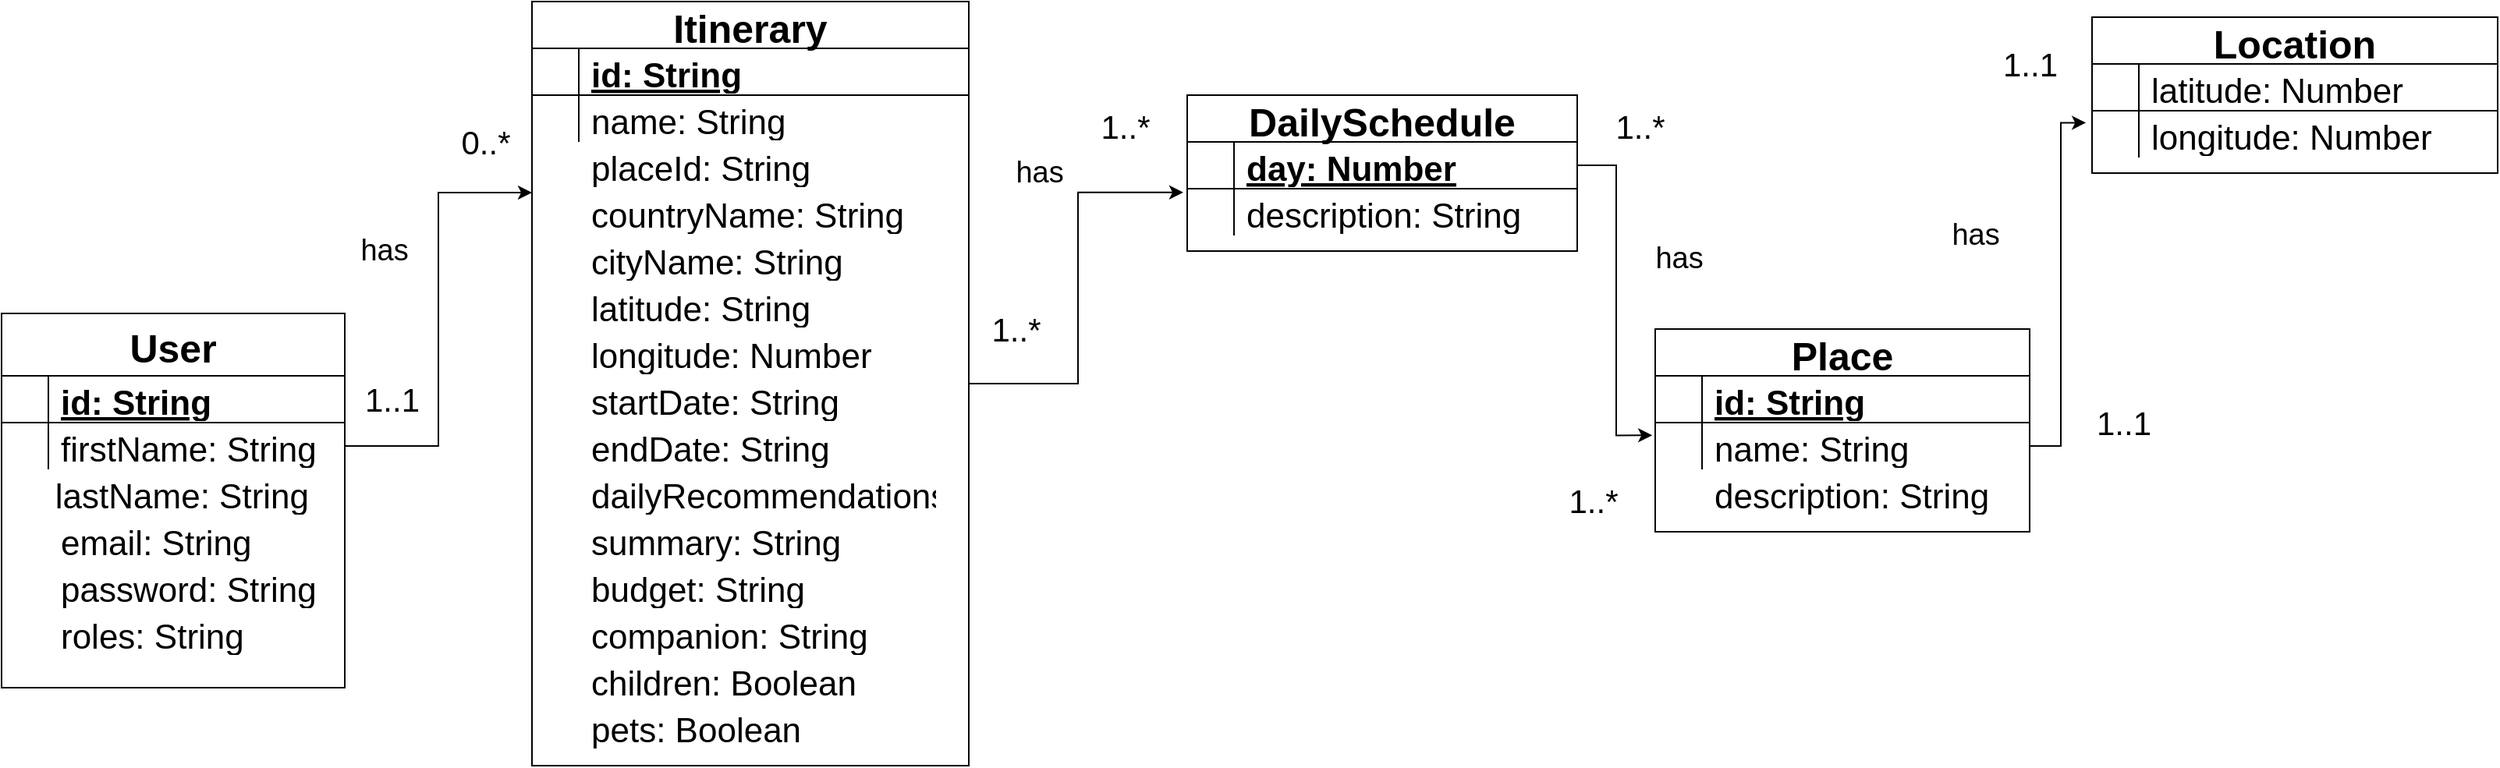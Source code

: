 <mxfile version="24.6.2" type="device">
  <diagram id="R2lEEEUBdFMjLlhIrx00" name="Page-1">
    <mxGraphModel dx="1102" dy="912" grid="1" gridSize="10" guides="1" tooltips="1" connect="1" arrows="1" fold="1" page="1" pageScale="1" pageWidth="1600" pageHeight="1200" math="0" shadow="0" extFonts="Permanent Marker^https://fonts.googleapis.com/css?family=Permanent+Marker">
      <root>
        <mxCell id="0" />
        <mxCell id="1" parent="0" />
        <mxCell id="C-vyLk0tnHw3VtMMgP7b-2" value="Itinerary" style="shape=table;startSize=30;container=1;collapsible=1;childLayout=tableLayout;fixedRows=1;rowLines=0;fontStyle=1;align=center;resizeLast=1;fontSize=25;" parent="1" vertex="1">
          <mxGeometry x="420" y="140" width="280" height="490" as="geometry" />
        </mxCell>
        <mxCell id="C-vyLk0tnHw3VtMMgP7b-3" value="" style="shape=partialRectangle;collapsible=0;dropTarget=0;pointerEvents=0;fillColor=none;points=[[0,0.5],[1,0.5]];portConstraint=eastwest;top=0;left=0;right=0;bottom=1;fontSize=22;" parent="C-vyLk0tnHw3VtMMgP7b-2" vertex="1">
          <mxGeometry y="30" width="280" height="30" as="geometry" />
        </mxCell>
        <mxCell id="C-vyLk0tnHw3VtMMgP7b-4" value="" style="shape=partialRectangle;overflow=hidden;connectable=0;fillColor=none;top=0;left=0;bottom=0;right=0;fontStyle=1;fontSize=22;" parent="C-vyLk0tnHw3VtMMgP7b-3" vertex="1">
          <mxGeometry width="30" height="30" as="geometry">
            <mxRectangle width="30" height="30" as="alternateBounds" />
          </mxGeometry>
        </mxCell>
        <mxCell id="C-vyLk0tnHw3VtMMgP7b-5" value="id: String" style="shape=partialRectangle;overflow=hidden;connectable=0;fillColor=none;top=0;left=0;bottom=0;right=0;align=left;spacingLeft=6;fontStyle=5;fontSize=22;" parent="C-vyLk0tnHw3VtMMgP7b-3" vertex="1">
          <mxGeometry x="30" width="250" height="30" as="geometry">
            <mxRectangle width="250" height="30" as="alternateBounds" />
          </mxGeometry>
        </mxCell>
        <mxCell id="C-vyLk0tnHw3VtMMgP7b-9" value="" style="shape=partialRectangle;collapsible=0;dropTarget=0;pointerEvents=0;fillColor=none;points=[[0,0.5],[1,0.5]];portConstraint=eastwest;top=0;left=0;right=0;bottom=0;fontSize=22;" parent="C-vyLk0tnHw3VtMMgP7b-2" vertex="1">
          <mxGeometry y="60" width="280" height="30" as="geometry" />
        </mxCell>
        <mxCell id="C-vyLk0tnHw3VtMMgP7b-10" value="" style="shape=partialRectangle;overflow=hidden;connectable=0;fillColor=none;top=0;left=0;bottom=0;right=0;fontSize=22;" parent="C-vyLk0tnHw3VtMMgP7b-9" vertex="1">
          <mxGeometry width="30" height="30" as="geometry">
            <mxRectangle width="30" height="30" as="alternateBounds" />
          </mxGeometry>
        </mxCell>
        <mxCell id="C-vyLk0tnHw3VtMMgP7b-11" value="name: String" style="shape=partialRectangle;overflow=hidden;connectable=0;fillColor=none;top=0;left=0;bottom=0;right=0;align=left;spacingLeft=6;fontSize=22;" parent="C-vyLk0tnHw3VtMMgP7b-9" vertex="1">
          <mxGeometry x="30" width="250" height="30" as="geometry">
            <mxRectangle width="250" height="30" as="alternateBounds" />
          </mxGeometry>
        </mxCell>
        <mxCell id="TV35qd-w5zxghrNep7Ll-91" style="edgeStyle=orthogonalEdgeStyle;rounded=0;orthogonalLoop=1;jettySize=auto;html=1;exitX=0.75;exitY=0;exitDx=0;exitDy=0;" edge="1" parent="1" source="C-vyLk0tnHw3VtMMgP7b-23">
          <mxGeometry relative="1" as="geometry">
            <mxPoint x="270" y="350" as="targetPoint" />
          </mxGeometry>
        </mxCell>
        <mxCell id="C-vyLk0tnHw3VtMMgP7b-23" value="User" style="shape=table;startSize=40;container=1;collapsible=1;childLayout=tableLayout;fixedRows=1;rowLines=0;fontStyle=1;align=center;resizeLast=1;fontSize=25;" parent="1" vertex="1">
          <mxGeometry x="80" y="340" width="220" height="240" as="geometry" />
        </mxCell>
        <mxCell id="C-vyLk0tnHw3VtMMgP7b-24" value="" style="shape=partialRectangle;collapsible=0;dropTarget=0;pointerEvents=0;fillColor=none;points=[[0,0.5],[1,0.5]];portConstraint=eastwest;top=0;left=0;right=0;bottom=1;fontSize=22;" parent="C-vyLk0tnHw3VtMMgP7b-23" vertex="1">
          <mxGeometry y="40" width="220" height="30" as="geometry" />
        </mxCell>
        <mxCell id="C-vyLk0tnHw3VtMMgP7b-25" value="" style="shape=partialRectangle;overflow=hidden;connectable=0;fillColor=none;top=0;left=0;bottom=0;right=0;fontStyle=1;fontSize=22;" parent="C-vyLk0tnHw3VtMMgP7b-24" vertex="1">
          <mxGeometry width="30" height="30" as="geometry">
            <mxRectangle width="30" height="30" as="alternateBounds" />
          </mxGeometry>
        </mxCell>
        <mxCell id="C-vyLk0tnHw3VtMMgP7b-26" value="id: String" style="shape=partialRectangle;overflow=hidden;connectable=0;fillColor=none;top=0;left=0;bottom=0;right=0;align=left;spacingLeft=6;fontStyle=5;fontSize=22;" parent="C-vyLk0tnHw3VtMMgP7b-24" vertex="1">
          <mxGeometry x="30" width="190" height="30" as="geometry">
            <mxRectangle width="190" height="30" as="alternateBounds" />
          </mxGeometry>
        </mxCell>
        <mxCell id="C-vyLk0tnHw3VtMMgP7b-27" value="" style="shape=partialRectangle;collapsible=0;dropTarget=0;pointerEvents=0;fillColor=none;points=[[0,0.5],[1,0.5]];portConstraint=eastwest;top=0;left=0;right=0;bottom=0;fontSize=22;" parent="C-vyLk0tnHw3VtMMgP7b-23" vertex="1">
          <mxGeometry y="70" width="220" height="30" as="geometry" />
        </mxCell>
        <mxCell id="C-vyLk0tnHw3VtMMgP7b-28" value="" style="shape=partialRectangle;overflow=hidden;connectable=0;fillColor=none;top=0;left=0;bottom=0;right=0;fontSize=22;" parent="C-vyLk0tnHw3VtMMgP7b-27" vertex="1">
          <mxGeometry width="30" height="30" as="geometry">
            <mxRectangle width="30" height="30" as="alternateBounds" />
          </mxGeometry>
        </mxCell>
        <mxCell id="C-vyLk0tnHw3VtMMgP7b-29" value="firstName: String" style="shape=partialRectangle;overflow=hidden;connectable=0;fillColor=none;top=0;left=0;bottom=0;right=0;align=left;spacingLeft=6;fontSize=22;" parent="C-vyLk0tnHw3VtMMgP7b-27" vertex="1">
          <mxGeometry x="30" width="190" height="30" as="geometry">
            <mxRectangle width="190" height="30" as="alternateBounds" />
          </mxGeometry>
        </mxCell>
        <mxCell id="TV35qd-w5zxghrNep7Ll-1" value="" style="shape=partialRectangle;collapsible=0;dropTarget=0;pointerEvents=0;fillColor=none;points=[[0,0.5],[1,0.5]];portConstraint=eastwest;top=0;left=0;right=0;bottom=0;fontSize=22;" vertex="1" parent="1">
          <mxGeometry x="80" y="440" width="220" height="30" as="geometry" />
        </mxCell>
        <mxCell id="TV35qd-w5zxghrNep7Ll-2" value="" style="shape=partialRectangle;overflow=hidden;connectable=0;fillColor=none;top=0;left=0;bottom=0;right=0;fontSize=22;" vertex="1" parent="TV35qd-w5zxghrNep7Ll-1">
          <mxGeometry width="26.4" height="30" as="geometry">
            <mxRectangle width="30" height="30" as="alternateBounds" />
          </mxGeometry>
        </mxCell>
        <mxCell id="TV35qd-w5zxghrNep7Ll-3" value="lastName: String" style="shape=partialRectangle;overflow=hidden;connectable=0;fillColor=none;top=0;left=0;bottom=0;right=0;align=left;spacingLeft=6;fontSize=22;" vertex="1" parent="TV35qd-w5zxghrNep7Ll-1">
          <mxGeometry x="26.4" width="193.6" height="30" as="geometry">
            <mxRectangle width="220" height="30" as="alternateBounds" />
          </mxGeometry>
        </mxCell>
        <mxCell id="TV35qd-w5zxghrNep7Ll-4" value="" style="shape=partialRectangle;collapsible=0;dropTarget=0;pointerEvents=0;fillColor=none;points=[[0,0.5],[1,0.5]];portConstraint=eastwest;top=0;left=0;right=0;bottom=0;fontSize=22;" vertex="1" parent="1">
          <mxGeometry x="80" y="470" width="250" height="30" as="geometry" />
        </mxCell>
        <mxCell id="TV35qd-w5zxghrNep7Ll-5" value="" style="shape=partialRectangle;overflow=hidden;connectable=0;fillColor=none;top=0;left=0;bottom=0;right=0;fontSize=22;" vertex="1" parent="TV35qd-w5zxghrNep7Ll-4">
          <mxGeometry width="30" height="30" as="geometry">
            <mxRectangle width="30" height="30" as="alternateBounds" />
          </mxGeometry>
        </mxCell>
        <mxCell id="TV35qd-w5zxghrNep7Ll-6" value="email: String" style="shape=partialRectangle;overflow=hidden;connectable=0;fillColor=none;top=0;left=0;bottom=0;right=0;align=left;spacingLeft=6;fontSize=22;" vertex="1" parent="TV35qd-w5zxghrNep7Ll-4">
          <mxGeometry x="30" width="220" height="30" as="geometry">
            <mxRectangle width="220" height="30" as="alternateBounds" />
          </mxGeometry>
        </mxCell>
        <mxCell id="TV35qd-w5zxghrNep7Ll-7" value="" style="shape=partialRectangle;collapsible=0;dropTarget=0;pointerEvents=0;fillColor=none;points=[[0,0.5],[1,0.5]];portConstraint=eastwest;top=0;left=0;right=0;bottom=0;fontSize=22;" vertex="1" parent="1">
          <mxGeometry x="80" y="500" width="250" height="30" as="geometry" />
        </mxCell>
        <mxCell id="TV35qd-w5zxghrNep7Ll-8" value="" style="shape=partialRectangle;overflow=hidden;connectable=0;fillColor=none;top=0;left=0;bottom=0;right=0;fontSize=22;" vertex="1" parent="TV35qd-w5zxghrNep7Ll-7">
          <mxGeometry width="30" height="30" as="geometry">
            <mxRectangle width="30" height="30" as="alternateBounds" />
          </mxGeometry>
        </mxCell>
        <mxCell id="TV35qd-w5zxghrNep7Ll-9" value="password: String" style="shape=partialRectangle;overflow=hidden;connectable=0;fillColor=none;top=0;left=0;bottom=0;right=0;align=left;spacingLeft=6;fontSize=22;" vertex="1" parent="TV35qd-w5zxghrNep7Ll-7">
          <mxGeometry x="30" width="220" height="30" as="geometry">
            <mxRectangle width="220" height="30" as="alternateBounds" />
          </mxGeometry>
        </mxCell>
        <mxCell id="TV35qd-w5zxghrNep7Ll-10" value="" style="shape=partialRectangle;collapsible=0;dropTarget=0;pointerEvents=0;fillColor=none;points=[[0,0.5],[1,0.5]];portConstraint=eastwest;top=0;left=0;right=0;bottom=0;fontSize=22;" vertex="1" parent="1">
          <mxGeometry x="80" y="530" width="250" height="30" as="geometry" />
        </mxCell>
        <mxCell id="TV35qd-w5zxghrNep7Ll-11" value="" style="shape=partialRectangle;overflow=hidden;connectable=0;fillColor=none;top=0;left=0;bottom=0;right=0;fontSize=22;" vertex="1" parent="TV35qd-w5zxghrNep7Ll-10">
          <mxGeometry width="30" height="30" as="geometry">
            <mxRectangle width="30" height="30" as="alternateBounds" />
          </mxGeometry>
        </mxCell>
        <mxCell id="TV35qd-w5zxghrNep7Ll-12" value="roles: String" style="shape=partialRectangle;overflow=hidden;connectable=0;fillColor=none;top=0;left=0;bottom=0;right=0;align=left;spacingLeft=6;fontSize=22;" vertex="1" parent="TV35qd-w5zxghrNep7Ll-10">
          <mxGeometry x="30" width="220" height="30" as="geometry">
            <mxRectangle width="220" height="30" as="alternateBounds" />
          </mxGeometry>
        </mxCell>
        <mxCell id="TV35qd-w5zxghrNep7Ll-13" value="placeId: String" style="shape=partialRectangle;overflow=hidden;connectable=0;fillColor=none;top=0;left=0;bottom=0;right=0;align=left;spacingLeft=6;fontSize=22;" vertex="1" parent="1">
          <mxGeometry x="450" y="230" width="220" height="30" as="geometry">
            <mxRectangle width="220" height="30" as="alternateBounds" />
          </mxGeometry>
        </mxCell>
        <mxCell id="TV35qd-w5zxghrNep7Ll-14" value="countryName: String" style="shape=partialRectangle;overflow=hidden;connectable=0;fillColor=none;top=0;left=0;bottom=0;right=0;align=left;spacingLeft=6;fontSize=22;" vertex="1" parent="1">
          <mxGeometry x="450" y="260" width="220" height="30" as="geometry">
            <mxRectangle width="220" height="30" as="alternateBounds" />
          </mxGeometry>
        </mxCell>
        <mxCell id="TV35qd-w5zxghrNep7Ll-15" value="cityName: String" style="shape=partialRectangle;overflow=hidden;connectable=0;fillColor=none;top=0;left=0;bottom=0;right=0;align=left;spacingLeft=6;fontSize=22;" vertex="1" parent="1">
          <mxGeometry x="450" y="290" width="220" height="30" as="geometry">
            <mxRectangle width="220" height="30" as="alternateBounds" />
          </mxGeometry>
        </mxCell>
        <mxCell id="TV35qd-w5zxghrNep7Ll-16" value="latitude: String" style="shape=partialRectangle;overflow=hidden;connectable=0;fillColor=none;top=0;left=0;bottom=0;right=0;align=left;spacingLeft=6;fontSize=22;" vertex="1" parent="1">
          <mxGeometry x="450" y="320" width="220" height="30" as="geometry">
            <mxRectangle width="220" height="30" as="alternateBounds" />
          </mxGeometry>
        </mxCell>
        <mxCell id="TV35qd-w5zxghrNep7Ll-17" value="longitude: Number" style="shape=partialRectangle;overflow=hidden;connectable=0;fillColor=none;top=0;left=0;bottom=0;right=0;align=left;spacingLeft=6;fontSize=22;" vertex="1" parent="1">
          <mxGeometry x="450" y="350" width="220" height="30" as="geometry">
            <mxRectangle width="220" height="30" as="alternateBounds" />
          </mxGeometry>
        </mxCell>
        <mxCell id="TV35qd-w5zxghrNep7Ll-18" value="startDate: String" style="shape=partialRectangle;overflow=hidden;connectable=0;fillColor=none;top=0;left=0;bottom=0;right=0;align=left;spacingLeft=6;fontSize=22;" vertex="1" parent="1">
          <mxGeometry x="450" y="380" width="220" height="30" as="geometry">
            <mxRectangle width="220" height="30" as="alternateBounds" />
          </mxGeometry>
        </mxCell>
        <mxCell id="TV35qd-w5zxghrNep7Ll-19" value="endDate: String" style="shape=partialRectangle;overflow=hidden;connectable=0;fillColor=none;top=0;left=0;bottom=0;right=0;align=left;spacingLeft=6;fontSize=22;" vertex="1" parent="1">
          <mxGeometry x="450" y="410" width="220" height="30" as="geometry">
            <mxRectangle width="220" height="30" as="alternateBounds" />
          </mxGeometry>
        </mxCell>
        <mxCell id="TV35qd-w5zxghrNep7Ll-20" value="dailyRecommendationsNumber: Number" style="shape=partialRectangle;overflow=hidden;connectable=0;fillColor=none;top=0;left=0;bottom=0;right=0;align=left;spacingLeft=6;fontSize=22;" vertex="1" parent="1">
          <mxGeometry x="450" y="440" width="230" height="30" as="geometry">
            <mxRectangle width="220" height="30" as="alternateBounds" />
          </mxGeometry>
        </mxCell>
        <mxCell id="TV35qd-w5zxghrNep7Ll-21" value="summary: String" style="shape=partialRectangle;overflow=hidden;connectable=0;fillColor=none;top=0;left=0;bottom=0;right=0;align=left;spacingLeft=6;fontSize=22;" vertex="1" parent="1">
          <mxGeometry x="450" y="470" width="220" height="30" as="geometry">
            <mxRectangle width="220" height="30" as="alternateBounds" />
          </mxGeometry>
        </mxCell>
        <mxCell id="TV35qd-w5zxghrNep7Ll-22" value="budget: String" style="shape=partialRectangle;overflow=hidden;connectable=0;fillColor=none;top=0;left=0;bottom=0;right=0;align=left;spacingLeft=6;fontSize=22;" vertex="1" parent="1">
          <mxGeometry x="450" y="500" width="220" height="30" as="geometry">
            <mxRectangle width="220" height="30" as="alternateBounds" />
          </mxGeometry>
        </mxCell>
        <mxCell id="TV35qd-w5zxghrNep7Ll-23" value="companion: String" style="shape=partialRectangle;overflow=hidden;connectable=0;fillColor=none;top=0;left=0;bottom=0;right=0;align=left;spacingLeft=6;fontSize=22;" vertex="1" parent="1">
          <mxGeometry x="450" y="530" width="220" height="30" as="geometry">
            <mxRectangle width="220" height="30" as="alternateBounds" />
          </mxGeometry>
        </mxCell>
        <mxCell id="TV35qd-w5zxghrNep7Ll-24" value="children: Boolean" style="shape=partialRectangle;overflow=hidden;connectable=0;fillColor=none;top=0;left=0;bottom=0;right=0;align=left;spacingLeft=6;fontSize=22;" vertex="1" parent="1">
          <mxGeometry x="450" y="560" width="220" height="30" as="geometry">
            <mxRectangle width="220" height="30" as="alternateBounds" />
          </mxGeometry>
        </mxCell>
        <mxCell id="TV35qd-w5zxghrNep7Ll-25" value="pets: Boolean" style="shape=partialRectangle;overflow=hidden;connectable=0;fillColor=none;top=0;left=0;bottom=0;right=0;align=left;spacingLeft=6;fontSize=22;" vertex="1" parent="1">
          <mxGeometry x="450" y="590" width="220" height="30" as="geometry">
            <mxRectangle width="220" height="30" as="alternateBounds" />
          </mxGeometry>
        </mxCell>
        <mxCell id="TV35qd-w5zxghrNep7Ll-29" value="DailySchedule" style="shape=table;startSize=30;container=1;collapsible=1;childLayout=tableLayout;fixedRows=1;rowLines=0;fontStyle=1;align=center;resizeLast=1;fontSize=25;" vertex="1" parent="1">
          <mxGeometry x="840" y="200" width="250" height="100" as="geometry" />
        </mxCell>
        <mxCell id="TV35qd-w5zxghrNep7Ll-30" value="" style="shape=partialRectangle;collapsible=0;dropTarget=0;pointerEvents=0;fillColor=none;points=[[0,0.5],[1,0.5]];portConstraint=eastwest;top=0;left=0;right=0;bottom=1;fontSize=22;" vertex="1" parent="TV35qd-w5zxghrNep7Ll-29">
          <mxGeometry y="30" width="250" height="30" as="geometry" />
        </mxCell>
        <mxCell id="TV35qd-w5zxghrNep7Ll-31" value="" style="shape=partialRectangle;overflow=hidden;connectable=0;fillColor=none;top=0;left=0;bottom=0;right=0;fontStyle=1;fontSize=22;" vertex="1" parent="TV35qd-w5zxghrNep7Ll-30">
          <mxGeometry width="30" height="30" as="geometry">
            <mxRectangle width="30" height="30" as="alternateBounds" />
          </mxGeometry>
        </mxCell>
        <mxCell id="TV35qd-w5zxghrNep7Ll-32" value="day: Number" style="shape=partialRectangle;overflow=hidden;connectable=0;fillColor=none;top=0;left=0;bottom=0;right=0;align=left;spacingLeft=6;fontStyle=5;fontSize=22;" vertex="1" parent="TV35qd-w5zxghrNep7Ll-30">
          <mxGeometry x="30" width="220" height="30" as="geometry">
            <mxRectangle width="220" height="30" as="alternateBounds" />
          </mxGeometry>
        </mxCell>
        <mxCell id="TV35qd-w5zxghrNep7Ll-33" value="" style="shape=partialRectangle;collapsible=0;dropTarget=0;pointerEvents=0;fillColor=none;points=[[0,0.5],[1,0.5]];portConstraint=eastwest;top=0;left=0;right=0;bottom=0;fontSize=22;" vertex="1" parent="TV35qd-w5zxghrNep7Ll-29">
          <mxGeometry y="60" width="250" height="30" as="geometry" />
        </mxCell>
        <mxCell id="TV35qd-w5zxghrNep7Ll-34" value="" style="shape=partialRectangle;overflow=hidden;connectable=0;fillColor=none;top=0;left=0;bottom=0;right=0;fontSize=22;" vertex="1" parent="TV35qd-w5zxghrNep7Ll-33">
          <mxGeometry width="30" height="30" as="geometry">
            <mxRectangle width="30" height="30" as="alternateBounds" />
          </mxGeometry>
        </mxCell>
        <mxCell id="TV35qd-w5zxghrNep7Ll-35" value="description: String" style="shape=partialRectangle;overflow=hidden;connectable=0;fillColor=none;top=0;left=0;bottom=0;right=0;align=left;spacingLeft=6;fontSize=22;" vertex="1" parent="TV35qd-w5zxghrNep7Ll-33">
          <mxGeometry x="30" width="220" height="30" as="geometry">
            <mxRectangle width="220" height="30" as="alternateBounds" />
          </mxGeometry>
        </mxCell>
        <mxCell id="TV35qd-w5zxghrNep7Ll-48" value="Place" style="shape=table;startSize=30;container=1;collapsible=1;childLayout=tableLayout;fixedRows=1;rowLines=0;fontStyle=1;align=center;resizeLast=1;fontSize=25;" vertex="1" parent="1">
          <mxGeometry x="1140" y="350" width="240" height="130" as="geometry" />
        </mxCell>
        <mxCell id="TV35qd-w5zxghrNep7Ll-49" value="" style="shape=partialRectangle;collapsible=0;dropTarget=0;pointerEvents=0;fillColor=none;points=[[0,0.5],[1,0.5]];portConstraint=eastwest;top=0;left=0;right=0;bottom=1;fontSize=22;" vertex="1" parent="TV35qd-w5zxghrNep7Ll-48">
          <mxGeometry y="30" width="240" height="30" as="geometry" />
        </mxCell>
        <mxCell id="TV35qd-w5zxghrNep7Ll-50" value="" style="shape=partialRectangle;overflow=hidden;connectable=0;fillColor=none;top=0;left=0;bottom=0;right=0;fontStyle=1;fontSize=22;" vertex="1" parent="TV35qd-w5zxghrNep7Ll-49">
          <mxGeometry width="30" height="30" as="geometry">
            <mxRectangle width="30" height="30" as="alternateBounds" />
          </mxGeometry>
        </mxCell>
        <mxCell id="TV35qd-w5zxghrNep7Ll-51" value="id: String" style="shape=partialRectangle;overflow=hidden;connectable=0;fillColor=none;top=0;left=0;bottom=0;right=0;align=left;spacingLeft=6;fontStyle=5;fontSize=22;" vertex="1" parent="TV35qd-w5zxghrNep7Ll-49">
          <mxGeometry x="30" width="210" height="30" as="geometry">
            <mxRectangle width="210" height="30" as="alternateBounds" />
          </mxGeometry>
        </mxCell>
        <mxCell id="TV35qd-w5zxghrNep7Ll-52" value="" style="shape=partialRectangle;collapsible=0;dropTarget=0;pointerEvents=0;fillColor=none;points=[[0,0.5],[1,0.5]];portConstraint=eastwest;top=0;left=0;right=0;bottom=0;fontSize=22;" vertex="1" parent="TV35qd-w5zxghrNep7Ll-48">
          <mxGeometry y="60" width="240" height="30" as="geometry" />
        </mxCell>
        <mxCell id="TV35qd-w5zxghrNep7Ll-53" value="" style="shape=partialRectangle;overflow=hidden;connectable=0;fillColor=none;top=0;left=0;bottom=0;right=0;fontSize=22;" vertex="1" parent="TV35qd-w5zxghrNep7Ll-52">
          <mxGeometry width="30" height="30" as="geometry">
            <mxRectangle width="30" height="30" as="alternateBounds" />
          </mxGeometry>
        </mxCell>
        <mxCell id="TV35qd-w5zxghrNep7Ll-54" value="name: String" style="shape=partialRectangle;overflow=hidden;connectable=0;fillColor=none;top=0;left=0;bottom=0;right=0;align=left;spacingLeft=6;fontSize=22;" vertex="1" parent="TV35qd-w5zxghrNep7Ll-52">
          <mxGeometry x="30" width="210" height="30" as="geometry">
            <mxRectangle width="210" height="30" as="alternateBounds" />
          </mxGeometry>
        </mxCell>
        <mxCell id="TV35qd-w5zxghrNep7Ll-55" value="description: String" style="shape=partialRectangle;overflow=hidden;connectable=0;fillColor=none;top=0;left=0;bottom=0;right=0;align=left;spacingLeft=6;fontSize=22;" vertex="1" parent="1">
          <mxGeometry x="1170" y="440" width="220" height="30" as="geometry">
            <mxRectangle width="220" height="30" as="alternateBounds" />
          </mxGeometry>
        </mxCell>
        <mxCell id="TV35qd-w5zxghrNep7Ll-57" value="Location" style="shape=table;startSize=30;container=1;collapsible=1;childLayout=tableLayout;fixedRows=1;rowLines=0;fontStyle=1;align=center;resizeLast=1;fontSize=25;" vertex="1" parent="1">
          <mxGeometry x="1420" y="150" width="260" height="100" as="geometry" />
        </mxCell>
        <mxCell id="TV35qd-w5zxghrNep7Ll-58" value="" style="shape=partialRectangle;collapsible=0;dropTarget=0;pointerEvents=0;fillColor=none;points=[[0,0.5],[1,0.5]];portConstraint=eastwest;top=0;left=0;right=0;bottom=1;fontSize=22;" vertex="1" parent="TV35qd-w5zxghrNep7Ll-57">
          <mxGeometry y="30" width="260" height="30" as="geometry" />
        </mxCell>
        <mxCell id="TV35qd-w5zxghrNep7Ll-59" value="" style="shape=partialRectangle;overflow=hidden;connectable=0;fillColor=none;top=0;left=0;bottom=0;right=0;fontStyle=1;fontSize=22;" vertex="1" parent="TV35qd-w5zxghrNep7Ll-58">
          <mxGeometry width="30" height="30" as="geometry">
            <mxRectangle width="30" height="30" as="alternateBounds" />
          </mxGeometry>
        </mxCell>
        <mxCell id="TV35qd-w5zxghrNep7Ll-60" value="latitude: Number" style="shape=partialRectangle;overflow=hidden;connectable=0;fillColor=none;top=0;left=0;bottom=0;right=0;align=left;spacingLeft=6;fontStyle=0;fontSize=22;" vertex="1" parent="TV35qd-w5zxghrNep7Ll-58">
          <mxGeometry x="30" width="230" height="30" as="geometry">
            <mxRectangle width="230" height="30" as="alternateBounds" />
          </mxGeometry>
        </mxCell>
        <mxCell id="TV35qd-w5zxghrNep7Ll-61" value="" style="shape=partialRectangle;collapsible=0;dropTarget=0;pointerEvents=0;fillColor=none;points=[[0,0.5],[1,0.5]];portConstraint=eastwest;top=0;left=0;right=0;bottom=0;fontSize=22;" vertex="1" parent="TV35qd-w5zxghrNep7Ll-57">
          <mxGeometry y="60" width="260" height="30" as="geometry" />
        </mxCell>
        <mxCell id="TV35qd-w5zxghrNep7Ll-62" value="" style="shape=partialRectangle;overflow=hidden;connectable=0;fillColor=none;top=0;left=0;bottom=0;right=0;fontSize=22;" vertex="1" parent="TV35qd-w5zxghrNep7Ll-61">
          <mxGeometry width="30" height="30" as="geometry">
            <mxRectangle width="30" height="30" as="alternateBounds" />
          </mxGeometry>
        </mxCell>
        <mxCell id="TV35qd-w5zxghrNep7Ll-63" value="longitude: Number" style="shape=partialRectangle;overflow=hidden;connectable=0;fillColor=none;top=0;left=0;bottom=0;right=0;align=left;spacingLeft=6;fontSize=22;" vertex="1" parent="TV35qd-w5zxghrNep7Ll-61">
          <mxGeometry x="30" width="230" height="30" as="geometry">
            <mxRectangle width="230" height="30" as="alternateBounds" />
          </mxGeometry>
        </mxCell>
        <mxCell id="TV35qd-w5zxghrNep7Ll-67" value="&lt;font style=&quot;font-size: 19px;&quot;&gt;has&lt;/font&gt;" style="text;html=1;align=center;verticalAlign=middle;resizable=0;points=[];autosize=1;strokeColor=none;fillColor=none;" vertex="1" parent="1">
          <mxGeometry x="300" y="280" width="50" height="40" as="geometry" />
        </mxCell>
        <mxCell id="TV35qd-w5zxghrNep7Ll-68" value="1..1" style="text;html=1;align=center;verticalAlign=middle;resizable=0;points=[];autosize=1;strokeColor=none;fillColor=none;fontSize=21;" vertex="1" parent="1">
          <mxGeometry x="300" y="375" width="60" height="40" as="geometry" />
        </mxCell>
        <mxCell id="TV35qd-w5zxghrNep7Ll-69" value="0..*" style="text;html=1;align=center;verticalAlign=middle;resizable=0;points=[];autosize=1;strokeColor=none;fillColor=none;fontSize=21;" vertex="1" parent="1">
          <mxGeometry x="360" y="210" width="60" height="40" as="geometry" />
        </mxCell>
        <mxCell id="TV35qd-w5zxghrNep7Ll-70" style="edgeStyle=orthogonalEdgeStyle;rounded=0;orthogonalLoop=1;jettySize=auto;html=1;exitX=1;exitY=0.5;exitDx=0;exitDy=0;entryX=-0.01;entryY=1.08;entryDx=0;entryDy=0;entryPerimeter=0;" edge="1" parent="1" source="C-vyLk0tnHw3VtMMgP7b-2" target="TV35qd-w5zxghrNep7Ll-30">
          <mxGeometry relative="1" as="geometry" />
        </mxCell>
        <mxCell id="TV35qd-w5zxghrNep7Ll-71" value="1..*" style="text;html=1;align=center;verticalAlign=middle;resizable=0;points=[];autosize=1;strokeColor=none;fillColor=none;fontSize=21;" vertex="1" parent="1">
          <mxGeometry x="770" y="200" width="60" height="40" as="geometry" />
        </mxCell>
        <mxCell id="TV35qd-w5zxghrNep7Ll-72" value="1..*" style="text;html=1;align=center;verticalAlign=middle;resizable=0;points=[];autosize=1;strokeColor=none;fillColor=none;fontSize=21;" vertex="1" parent="1">
          <mxGeometry x="700" y="330" width="60" height="40" as="geometry" />
        </mxCell>
        <mxCell id="TV35qd-w5zxghrNep7Ll-73" style="edgeStyle=orthogonalEdgeStyle;rounded=0;orthogonalLoop=1;jettySize=auto;html=1;exitX=1;exitY=0.5;exitDx=0;exitDy=0;entryX=-0.008;entryY=0.272;entryDx=0;entryDy=0;entryPerimeter=0;" edge="1" parent="1" source="TV35qd-w5zxghrNep7Ll-30" target="TV35qd-w5zxghrNep7Ll-52">
          <mxGeometry relative="1" as="geometry" />
        </mxCell>
        <mxCell id="TV35qd-w5zxghrNep7Ll-74" value="1..*" style="text;html=1;align=center;verticalAlign=middle;resizable=0;points=[];autosize=1;strokeColor=none;fillColor=none;fontSize=21;" vertex="1" parent="1">
          <mxGeometry x="1070" y="440" width="60" height="40" as="geometry" />
        </mxCell>
        <mxCell id="TV35qd-w5zxghrNep7Ll-75" value="&lt;font style=&quot;font-size: 19px;&quot;&gt;has&lt;/font&gt;" style="text;html=1;align=center;verticalAlign=middle;resizable=0;points=[];autosize=1;strokeColor=none;fillColor=none;" vertex="1" parent="1">
          <mxGeometry x="720" y="230" width="50" height="40" as="geometry" />
        </mxCell>
        <mxCell id="TV35qd-w5zxghrNep7Ll-76" value="&lt;font style=&quot;font-size: 19px;&quot;&gt;has&lt;/font&gt;" style="text;html=1;align=center;verticalAlign=middle;resizable=0;points=[];autosize=1;strokeColor=none;fillColor=none;" vertex="1" parent="1">
          <mxGeometry x="1130" y="285" width="50" height="40" as="geometry" />
        </mxCell>
        <mxCell id="TV35qd-w5zxghrNep7Ll-77" value="1..*" style="text;html=1;align=center;verticalAlign=middle;resizable=0;points=[];autosize=1;strokeColor=none;fillColor=none;fontSize=21;" vertex="1" parent="1">
          <mxGeometry x="1100" y="200" width="60" height="40" as="geometry" />
        </mxCell>
        <mxCell id="TV35qd-w5zxghrNep7Ll-78" style="edgeStyle=orthogonalEdgeStyle;rounded=0;orthogonalLoop=1;jettySize=auto;html=1;entryX=-0.015;entryY=0.258;entryDx=0;entryDy=0;entryPerimeter=0;" edge="1" parent="1" source="TV35qd-w5zxghrNep7Ll-52" target="TV35qd-w5zxghrNep7Ll-61">
          <mxGeometry relative="1" as="geometry" />
        </mxCell>
        <mxCell id="TV35qd-w5zxghrNep7Ll-87" value="&lt;font style=&quot;font-size: 19px;&quot;&gt;has&lt;/font&gt;" style="text;html=1;align=center;verticalAlign=middle;resizable=0;points=[];autosize=1;strokeColor=none;fillColor=none;" vertex="1" parent="1">
          <mxGeometry x="1320" y="270" width="50" height="40" as="geometry" />
        </mxCell>
        <mxCell id="TV35qd-w5zxghrNep7Ll-88" value="1..1" style="text;html=1;align=center;verticalAlign=middle;resizable=0;points=[];autosize=1;strokeColor=none;fillColor=none;fontSize=21;" vertex="1" parent="1">
          <mxGeometry x="1350" y="160" width="60" height="40" as="geometry" />
        </mxCell>
        <mxCell id="TV35qd-w5zxghrNep7Ll-89" value="1..1" style="text;html=1;align=center;verticalAlign=middle;resizable=0;points=[];autosize=1;strokeColor=none;fillColor=none;fontSize=21;" vertex="1" parent="1">
          <mxGeometry x="1410" y="390" width="60" height="40" as="geometry" />
        </mxCell>
        <mxCell id="TV35qd-w5zxghrNep7Ll-90" style="edgeStyle=orthogonalEdgeStyle;rounded=0;orthogonalLoop=1;jettySize=auto;html=1;entryX=0;entryY=0.25;entryDx=0;entryDy=0;" edge="1" parent="1" source="C-vyLk0tnHw3VtMMgP7b-27" target="C-vyLk0tnHw3VtMMgP7b-2">
          <mxGeometry relative="1" as="geometry" />
        </mxCell>
      </root>
    </mxGraphModel>
  </diagram>
</mxfile>
